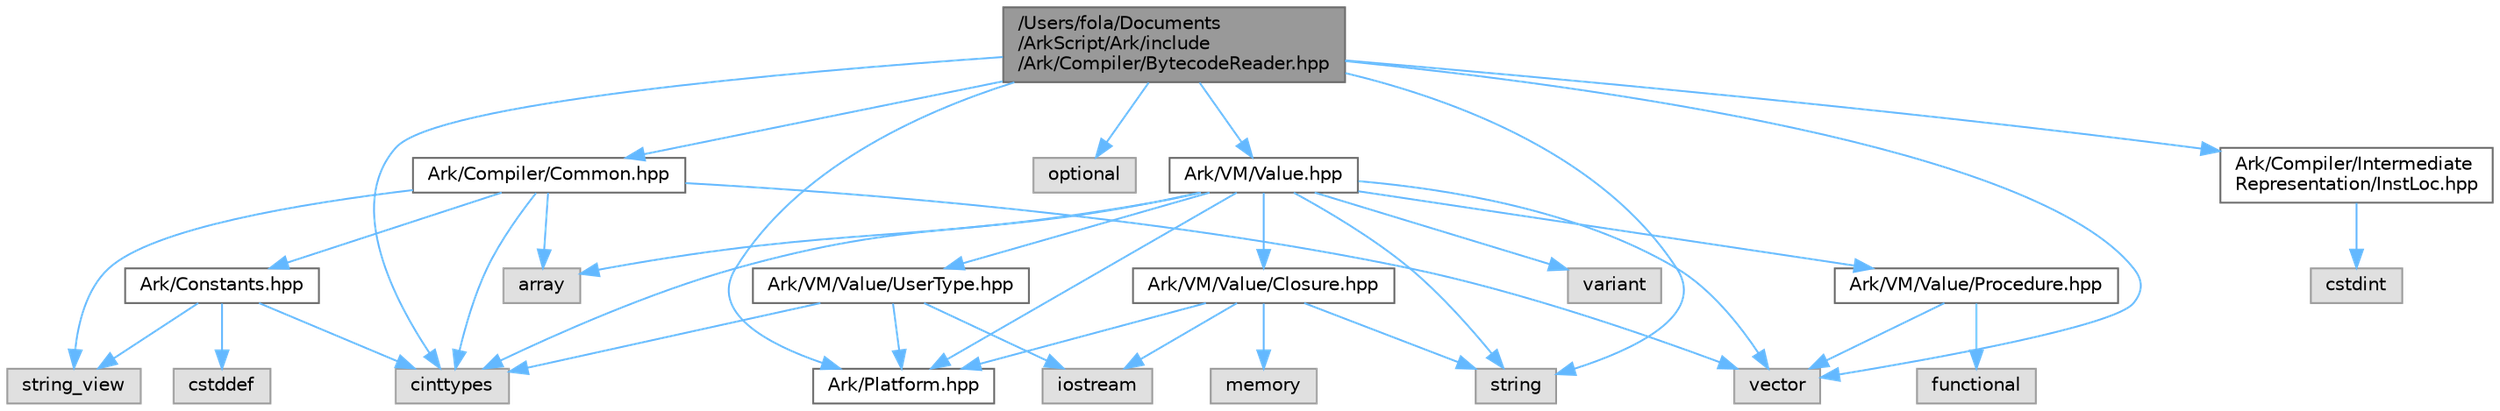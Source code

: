 digraph "/Users/fola/Documents/ArkScript/Ark/include/Ark/Compiler/BytecodeReader.hpp"
{
 // INTERACTIVE_SVG=YES
 // LATEX_PDF_SIZE
  bgcolor="transparent";
  edge [fontname=Helvetica,fontsize=10,labelfontname=Helvetica,labelfontsize=10];
  node [fontname=Helvetica,fontsize=10,shape=box,height=0.2,width=0.4];
  Node1 [id="Node000001",label="/Users/fola/Documents\l/ArkScript/Ark/include\l/Ark/Compiler/BytecodeReader.hpp",height=0.2,width=0.4,color="gray40", fillcolor="grey60", style="filled", fontcolor="black",tooltip="A bytecode disassembler for ArkScript."];
  Node1 -> Node2 [id="edge1_Node000001_Node000002",color="steelblue1",style="solid",tooltip=" "];
  Node2 [id="Node000002",label="vector",height=0.2,width=0.4,color="grey60", fillcolor="#E0E0E0", style="filled",tooltip=" "];
  Node1 -> Node3 [id="edge2_Node000001_Node000003",color="steelblue1",style="solid",tooltip=" "];
  Node3 [id="Node000003",label="string",height=0.2,width=0.4,color="grey60", fillcolor="#E0E0E0", style="filled",tooltip=" "];
  Node1 -> Node4 [id="edge3_Node000001_Node000004",color="steelblue1",style="solid",tooltip=" "];
  Node4 [id="Node000004",label="cinttypes",height=0.2,width=0.4,color="grey60", fillcolor="#E0E0E0", style="filled",tooltip=" "];
  Node1 -> Node5 [id="edge4_Node000001_Node000005",color="steelblue1",style="solid",tooltip=" "];
  Node5 [id="Node000005",label="optional",height=0.2,width=0.4,color="grey60", fillcolor="#E0E0E0", style="filled",tooltip=" "];
  Node1 -> Node6 [id="edge5_Node000001_Node000006",color="steelblue1",style="solid",tooltip=" "];
  Node6 [id="Node000006",label="Ark/Platform.hpp",height=0.2,width=0.4,color="grey40", fillcolor="white", style="filled",URL="$d5/d40/Platform_8hpp.html",tooltip="ArkScript configuration macros."];
  Node1 -> Node7 [id="edge6_Node000001_Node000007",color="steelblue1",style="solid",tooltip=" "];
  Node7 [id="Node000007",label="Ark/Compiler/Common.hpp",height=0.2,width=0.4,color="grey40", fillcolor="white", style="filled",URL="$d8/ddd/Common_8hpp.html",tooltip="Common code for the compiler."];
  Node7 -> Node8 [id="edge7_Node000007_Node000008",color="steelblue1",style="solid",tooltip=" "];
  Node8 [id="Node000008",label="array",height=0.2,width=0.4,color="grey60", fillcolor="#E0E0E0", style="filled",tooltip=" "];
  Node7 -> Node9 [id="edge8_Node000007_Node000009",color="steelblue1",style="solid",tooltip=" "];
  Node9 [id="Node000009",label="string_view",height=0.2,width=0.4,color="grey60", fillcolor="#E0E0E0", style="filled",tooltip=" "];
  Node7 -> Node2 [id="edge9_Node000007_Node000002",color="steelblue1",style="solid",tooltip=" "];
  Node7 -> Node4 [id="edge10_Node000007_Node000004",color="steelblue1",style="solid",tooltip=" "];
  Node7 -> Node10 [id="edge11_Node000007_Node000010",color="steelblue1",style="solid",tooltip=" "];
  Node10 [id="Node000010",label="Ark/Constants.hpp",height=0.2,width=0.4,color="grey40", fillcolor="white", style="filled",URL="$d6/de9/Constants_8hpp.html",tooltip="Constants used by ArkScript."];
  Node10 -> Node9 [id="edge12_Node000010_Node000009",color="steelblue1",style="solid",tooltip=" "];
  Node10 -> Node4 [id="edge13_Node000010_Node000004",color="steelblue1",style="solid",tooltip=" "];
  Node10 -> Node11 [id="edge14_Node000010_Node000011",color="steelblue1",style="solid",tooltip=" "];
  Node11 [id="Node000011",label="cstddef",height=0.2,width=0.4,color="grey60", fillcolor="#E0E0E0", style="filled",tooltip=" "];
  Node1 -> Node12 [id="edge15_Node000001_Node000012",color="steelblue1",style="solid",tooltip=" "];
  Node12 [id="Node000012",label="Ark/VM/Value.hpp",height=0.2,width=0.4,color="grey40", fillcolor="white", style="filled",URL="$de/dfd/Value_8hpp.html",tooltip="Default value type handled by the virtual machine."];
  Node12 -> Node2 [id="edge16_Node000012_Node000002",color="steelblue1",style="solid",tooltip=" "];
  Node12 -> Node13 [id="edge17_Node000012_Node000013",color="steelblue1",style="solid",tooltip=" "];
  Node13 [id="Node000013",label="variant",height=0.2,width=0.4,color="grey60", fillcolor="#E0E0E0", style="filled",tooltip=" "];
  Node12 -> Node3 [id="edge18_Node000012_Node000003",color="steelblue1",style="solid",tooltip=" "];
  Node12 -> Node4 [id="edge19_Node000012_Node000004",color="steelblue1",style="solid",tooltip=" "];
  Node12 -> Node8 [id="edge20_Node000012_Node000008",color="steelblue1",style="solid",tooltip=" "];
  Node12 -> Node14 [id="edge21_Node000012_Node000014",color="steelblue1",style="solid",tooltip=" "];
  Node14 [id="Node000014",label="Ark/VM/Value/Closure.hpp",height=0.2,width=0.4,color="grey40", fillcolor="white", style="filled",URL="$dc/dd5/Closure_8hpp.html",tooltip="Subtype of the value type, handling closures."];
  Node14 -> Node15 [id="edge22_Node000014_Node000015",color="steelblue1",style="solid",tooltip=" "];
  Node15 [id="Node000015",label="memory",height=0.2,width=0.4,color="grey60", fillcolor="#E0E0E0", style="filled",tooltip=" "];
  Node14 -> Node16 [id="edge23_Node000014_Node000016",color="steelblue1",style="solid",tooltip=" "];
  Node16 [id="Node000016",label="iostream",height=0.2,width=0.4,color="grey60", fillcolor="#E0E0E0", style="filled",tooltip=" "];
  Node14 -> Node3 [id="edge24_Node000014_Node000003",color="steelblue1",style="solid",tooltip=" "];
  Node14 -> Node6 [id="edge25_Node000014_Node000006",color="steelblue1",style="solid",tooltip=" "];
  Node12 -> Node17 [id="edge26_Node000012_Node000017",color="steelblue1",style="solid",tooltip=" "];
  Node17 [id="Node000017",label="Ark/VM/Value/UserType.hpp",height=0.2,width=0.4,color="grey40", fillcolor="white", style="filled",URL="$dc/d3d/UserType_8hpp.html",tooltip="Subtype of the value, capable of handling any C++ type."];
  Node17 -> Node16 [id="edge27_Node000017_Node000016",color="steelblue1",style="solid",tooltip=" "];
  Node17 -> Node4 [id="edge28_Node000017_Node000004",color="steelblue1",style="solid",tooltip=" "];
  Node17 -> Node6 [id="edge29_Node000017_Node000006",color="steelblue1",style="solid",tooltip=" "];
  Node12 -> Node18 [id="edge30_Node000012_Node000018",color="steelblue1",style="solid",tooltip=" "];
  Node18 [id="Node000018",label="Ark/VM/Value/Procedure.hpp",height=0.2,width=0.4,color="grey40", fillcolor="white", style="filled",URL="$da/dcf/Procedure_8hpp.html",tooltip="Wrapper object for user-defined functions."];
  Node18 -> Node19 [id="edge31_Node000018_Node000019",color="steelblue1",style="solid",tooltip=" "];
  Node19 [id="Node000019",label="functional",height=0.2,width=0.4,color="grey60", fillcolor="#E0E0E0", style="filled",tooltip=" "];
  Node18 -> Node2 [id="edge32_Node000018_Node000002",color="steelblue1",style="solid",tooltip=" "];
  Node12 -> Node6 [id="edge33_Node000012_Node000006",color="steelblue1",style="solid",tooltip=" "];
  Node1 -> Node20 [id="edge34_Node000001_Node000020",color="steelblue1",style="solid",tooltip=" "];
  Node20 [id="Node000020",label="Ark/Compiler/Intermediate\lRepresentation/InstLoc.hpp",height=0.2,width=0.4,color="grey40", fillcolor="white", style="filled",URL="$d5/d3a/InstLoc_8hpp.html",tooltip=" "];
  Node20 -> Node21 [id="edge35_Node000020_Node000021",color="steelblue1",style="solid",tooltip=" "];
  Node21 [id="Node000021",label="cstdint",height=0.2,width=0.4,color="grey60", fillcolor="#E0E0E0", style="filled",tooltip=" "];
}
